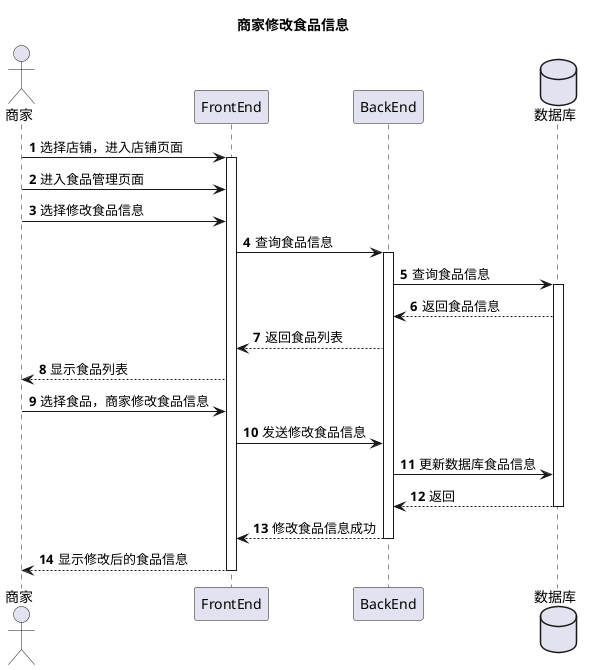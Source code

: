@startuml
'https://plantuml.com/sequence-diagram

autonumber
title 商家修改食品信息

actor 商家
participant FrontEnd
participant BackEnd
database 数据库

商家 -> FrontEnd ++:选择店铺，进入店铺页面
商家 -> FrontEnd :进入食品管理页面
商家 -> FrontEnd :选择修改食品信息
FrontEnd -> BackEnd ++:查询食品信息
BackEnd -> 数据库 ++ :查询食品信息
数据库 --> BackEnd :返回食品信息
BackEnd --> FrontEnd :返回食品列表
FrontEnd --> 商家 : 显示食品列表
商家 -> FrontEnd :选择食品，商家修改食品信息
FrontEnd -> BackEnd : 发送修改食品信息
BackEnd -> 数据库 :更新数据库食品信息
数据库 --> BackEnd --:返回
BackEnd --> FrontEnd -- :修改食品信息成功
FrontEnd --> 商家 --:显示修改后的食品信息


@enduml